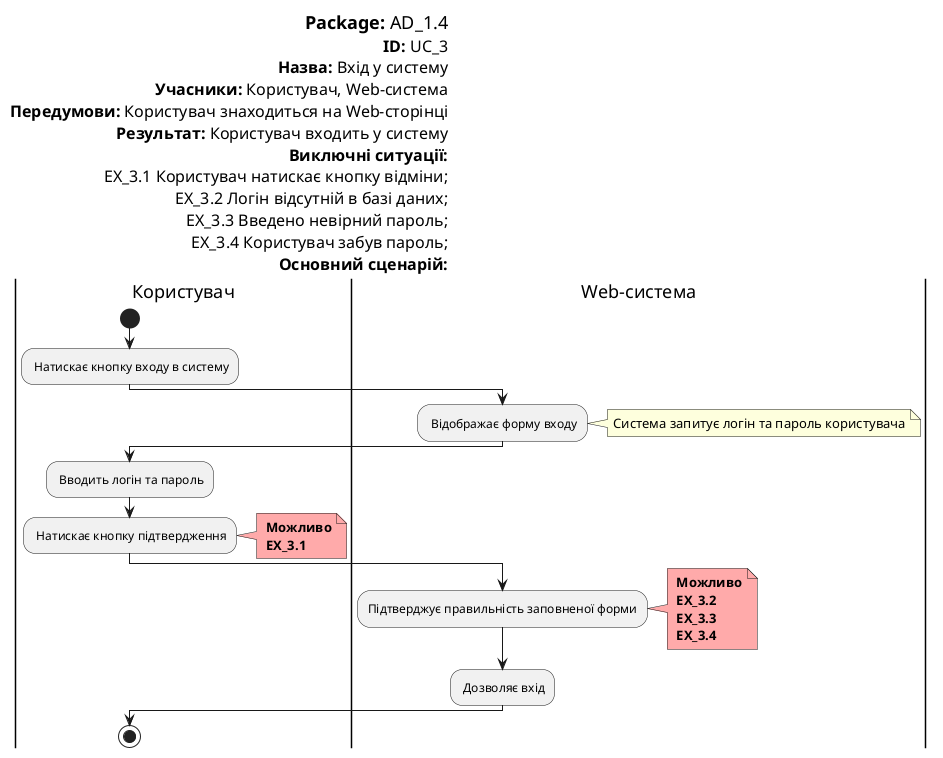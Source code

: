 @startuml
left header
	<font color=000 size=18><b>Package:</b> AD_1.4
	<font color=000 size=16><b>ID:</b> UC_3
	<font color=000 size=16><b>Назва:</b> Вхід у систему
	<font color=000 size=16><b>Учасники:</b> Користувач, Web-система
	<font color=000 size=16><b>Передумови:</b> Користувач знаходиться на Web-сторінці
	<font color=000 size=16><b>Результат:</b> Користувач входить у систему
	<font color=000 size=16><b>Виключні ситуації:</b>
	<font color=000 size=16> EX_3.1 Користувач натискає кнопку відміни;
	<font color=000 size=16> EX_3.2 Логін відсутній в базі даних;
	<font color=000 size=16> EX_3.3 Введено невірний пароль;
	<font color=000 size=16> EX_3.4 Користувач забув пароль;
	<font color=000 size=16><b>Основний сценарій:</b>
end header

|Користувач|
	start
	: Натискає кнопку входу в систему;
|Web-система|
	: Відображає форму входу;
	
	note right 
		Система запитує логін та пароль користувача
	end note
	
|Користувач|
	: Вводить логін та пароль;
	: Натискає кнопку підтвердження;
	
	note right #ffaaaa
		<b> Можливо
		<b> EX_3.1
	end note
	
|Web-система|
	:Підтверджує правильність заповненої форми;
	
	note right #ffaaaa
		<b> Можливо
		<b> EX_3.2
		<b> EX_3.3
		<b> EX_3.4
	end note

	: Дозволяє вхід;
|Користувач|
	stop;
@enduml
